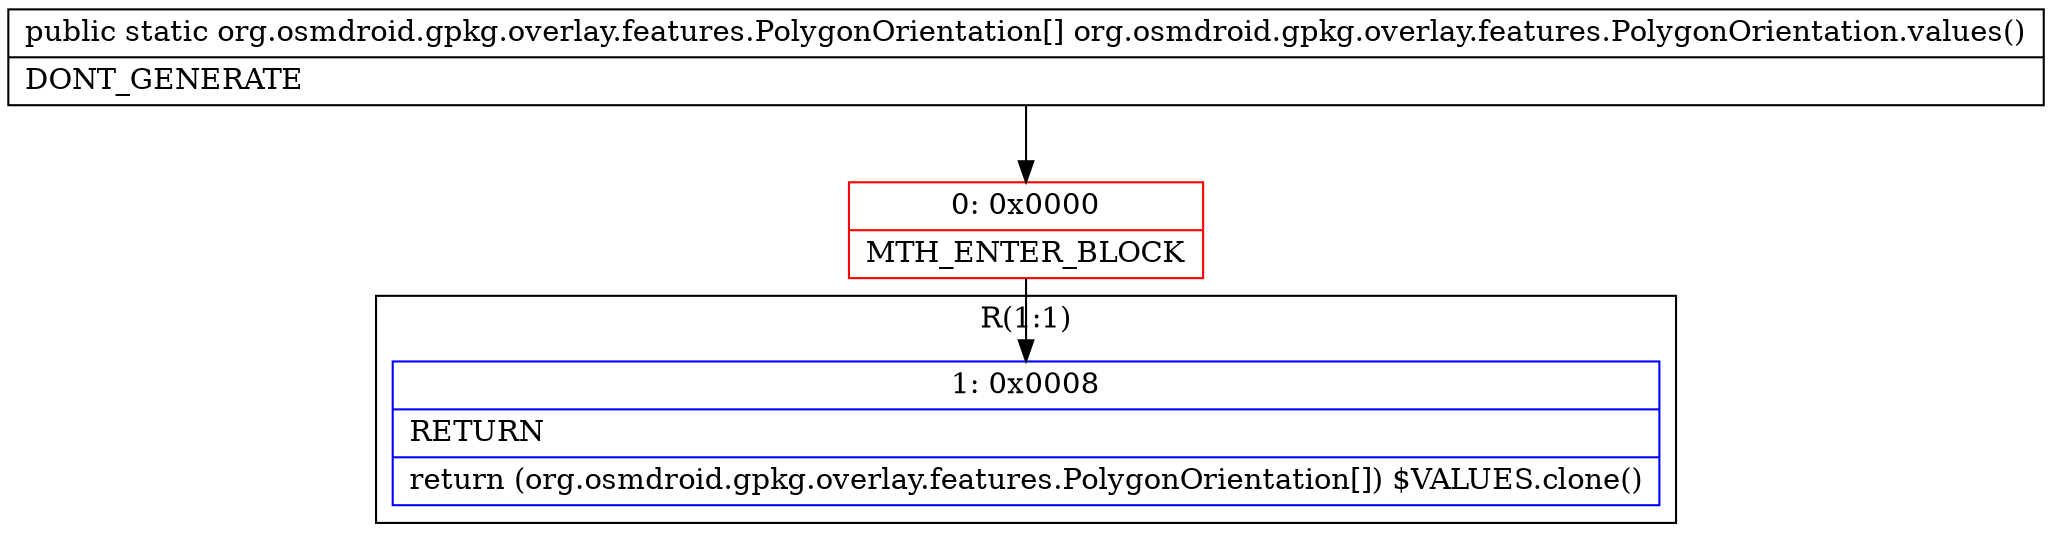 digraph "CFG fororg.osmdroid.gpkg.overlay.features.PolygonOrientation.values()[Lorg\/osmdroid\/gpkg\/overlay\/features\/PolygonOrientation;" {
subgraph cluster_Region_528681487 {
label = "R(1:1)";
node [shape=record,color=blue];
Node_1 [shape=record,label="{1\:\ 0x0008|RETURN\l|return (org.osmdroid.gpkg.overlay.features.PolygonOrientation[]) $VALUES.clone()\l}"];
}
Node_0 [shape=record,color=red,label="{0\:\ 0x0000|MTH_ENTER_BLOCK\l}"];
MethodNode[shape=record,label="{public static org.osmdroid.gpkg.overlay.features.PolygonOrientation[] org.osmdroid.gpkg.overlay.features.PolygonOrientation.values()  | DONT_GENERATE\l}"];
MethodNode -> Node_0;
Node_0 -> Node_1;
}

